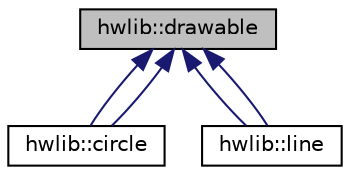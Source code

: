 digraph "hwlib::drawable"
{
  edge [fontname="Helvetica",fontsize="10",labelfontname="Helvetica",labelfontsize="10"];
  node [fontname="Helvetica",fontsize="10",shape=record];
  Node0 [label="hwlib::drawable",height=0.2,width=0.4,color="black", fillcolor="grey75", style="filled", fontcolor="black"];
  Node0 -> Node1 [dir="back",color="midnightblue",fontsize="10",style="solid",fontname="Helvetica"];
  Node1 [label="hwlib::circle",height=0.2,width=0.4,color="black", fillcolor="white", style="filled",URL="$classhwlib_1_1circle.html",tooltip="a circle object "];
  Node0 -> Node1 [dir="back",color="midnightblue",fontsize="10",style="solid",fontname="Helvetica"];
  Node0 -> Node2 [dir="back",color="midnightblue",fontsize="10",style="solid",fontname="Helvetica"];
  Node2 [label="hwlib::line",height=0.2,width=0.4,color="black", fillcolor="white", style="filled",URL="$classhwlib_1_1line.html",tooltip="a line object "];
  Node0 -> Node2 [dir="back",color="midnightblue",fontsize="10",style="solid",fontname="Helvetica"];
}
